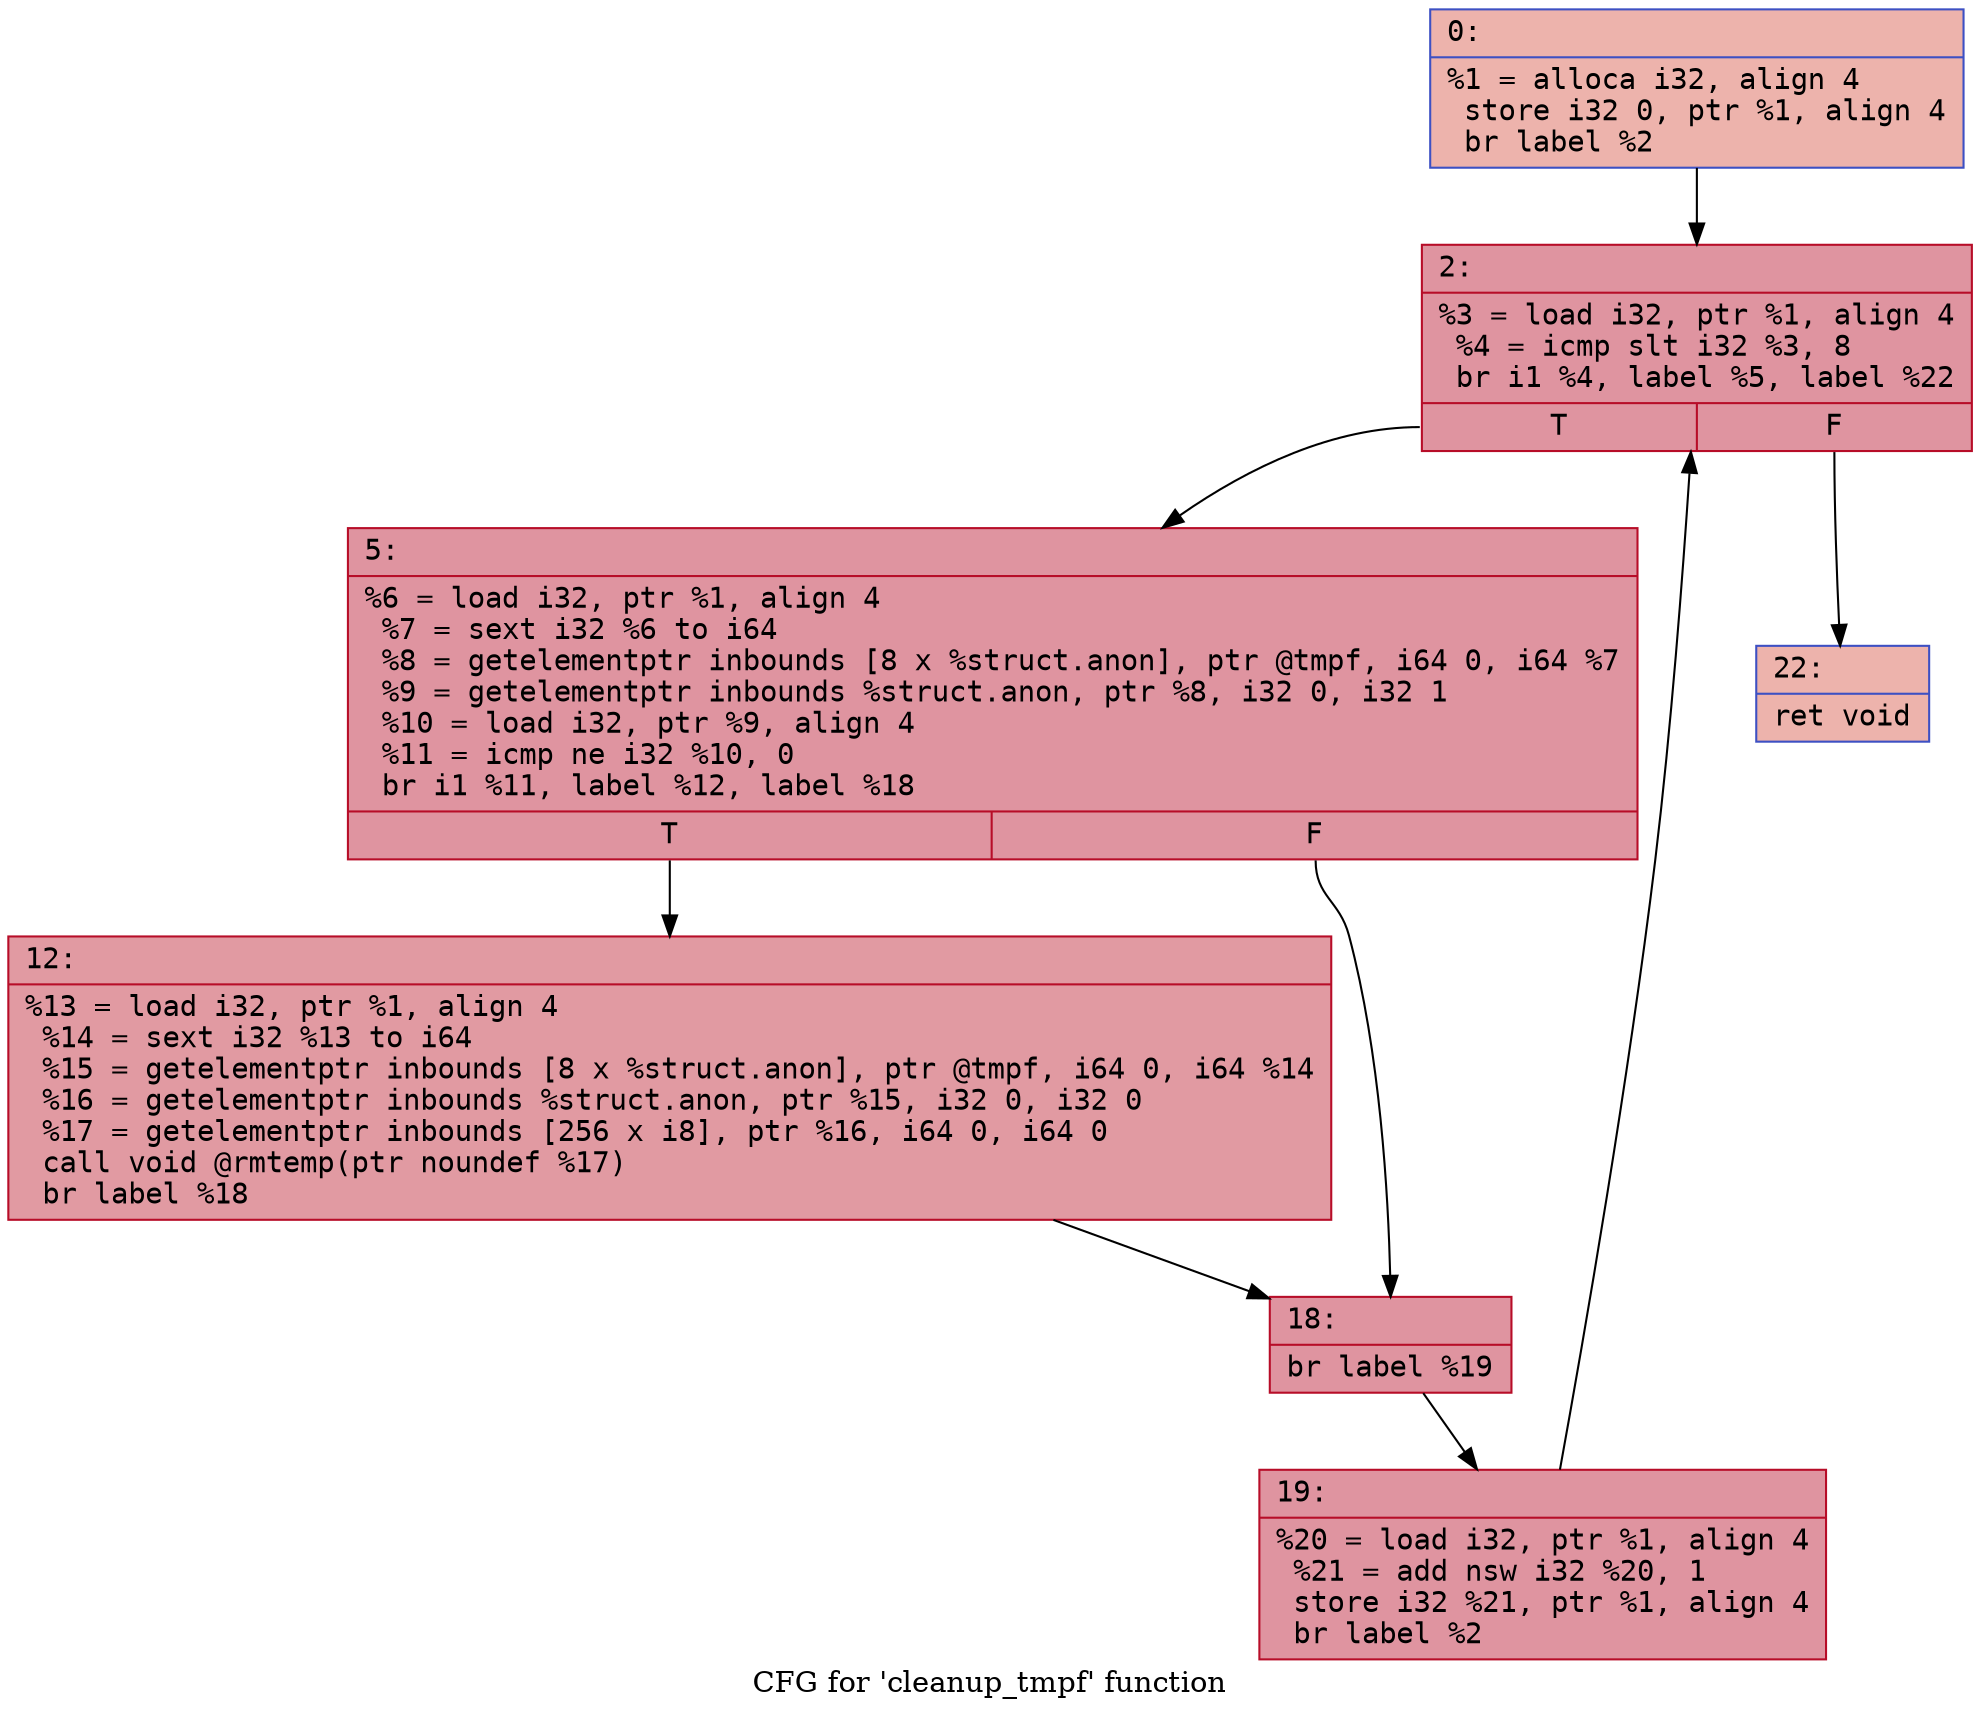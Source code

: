 digraph "CFG for 'cleanup_tmpf' function" {
	label="CFG for 'cleanup_tmpf' function";

	Node0x60000196e5d0 [shape=record,color="#3d50c3ff", style=filled, fillcolor="#d6524470" fontname="Courier",label="{0:\l|  %1 = alloca i32, align 4\l  store i32 0, ptr %1, align 4\l  br label %2\l}"];
	Node0x60000196e5d0 -> Node0x60000196e620[tooltip="0 -> 2\nProbability 100.00%" ];
	Node0x60000196e620 [shape=record,color="#b70d28ff", style=filled, fillcolor="#b70d2870" fontname="Courier",label="{2:\l|  %3 = load i32, ptr %1, align 4\l  %4 = icmp slt i32 %3, 8\l  br i1 %4, label %5, label %22\l|{<s0>T|<s1>F}}"];
	Node0x60000196e620:s0 -> Node0x60000196e670[tooltip="2 -> 5\nProbability 96.88%" ];
	Node0x60000196e620:s1 -> Node0x60000196e7b0[tooltip="2 -> 22\nProbability 3.12%" ];
	Node0x60000196e670 [shape=record,color="#b70d28ff", style=filled, fillcolor="#b70d2870" fontname="Courier",label="{5:\l|  %6 = load i32, ptr %1, align 4\l  %7 = sext i32 %6 to i64\l  %8 = getelementptr inbounds [8 x %struct.anon], ptr @tmpf, i64 0, i64 %7\l  %9 = getelementptr inbounds %struct.anon, ptr %8, i32 0, i32 1\l  %10 = load i32, ptr %9, align 4\l  %11 = icmp ne i32 %10, 0\l  br i1 %11, label %12, label %18\l|{<s0>T|<s1>F}}"];
	Node0x60000196e670:s0 -> Node0x60000196e6c0[tooltip="5 -> 12\nProbability 62.50%" ];
	Node0x60000196e670:s1 -> Node0x60000196e710[tooltip="5 -> 18\nProbability 37.50%" ];
	Node0x60000196e6c0 [shape=record,color="#b70d28ff", style=filled, fillcolor="#bb1b2c70" fontname="Courier",label="{12:\l|  %13 = load i32, ptr %1, align 4\l  %14 = sext i32 %13 to i64\l  %15 = getelementptr inbounds [8 x %struct.anon], ptr @tmpf, i64 0, i64 %14\l  %16 = getelementptr inbounds %struct.anon, ptr %15, i32 0, i32 0\l  %17 = getelementptr inbounds [256 x i8], ptr %16, i64 0, i64 0\l  call void @rmtemp(ptr noundef %17)\l  br label %18\l}"];
	Node0x60000196e6c0 -> Node0x60000196e710[tooltip="12 -> 18\nProbability 100.00%" ];
	Node0x60000196e710 [shape=record,color="#b70d28ff", style=filled, fillcolor="#b70d2870" fontname="Courier",label="{18:\l|  br label %19\l}"];
	Node0x60000196e710 -> Node0x60000196e760[tooltip="18 -> 19\nProbability 100.00%" ];
	Node0x60000196e760 [shape=record,color="#b70d28ff", style=filled, fillcolor="#b70d2870" fontname="Courier",label="{19:\l|  %20 = load i32, ptr %1, align 4\l  %21 = add nsw i32 %20, 1\l  store i32 %21, ptr %1, align 4\l  br label %2\l}"];
	Node0x60000196e760 -> Node0x60000196e620[tooltip="19 -> 2\nProbability 100.00%" ];
	Node0x60000196e7b0 [shape=record,color="#3d50c3ff", style=filled, fillcolor="#d6524470" fontname="Courier",label="{22:\l|  ret void\l}"];
}
